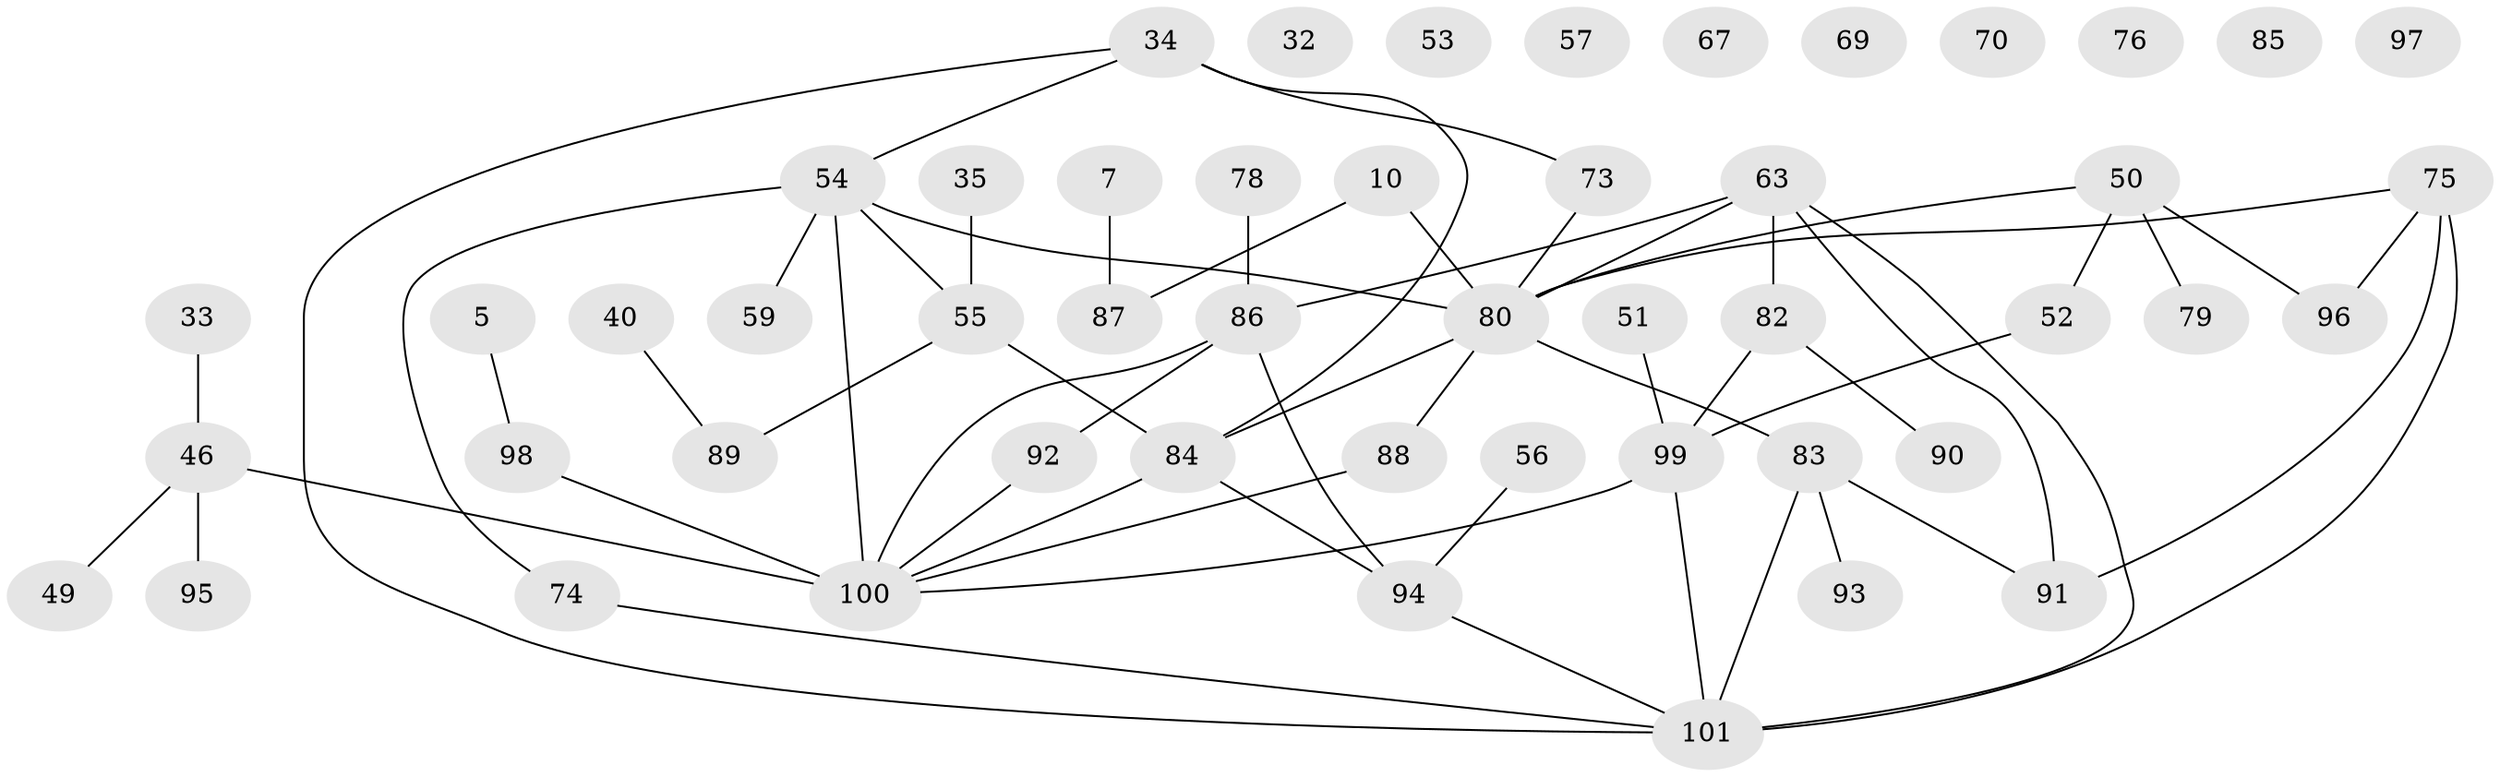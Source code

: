 // original degree distribution, {2: 0.26732673267326734, 1: 0.22772277227722773, 3: 0.21782178217821782, 4: 0.12871287128712872, 5: 0.039603960396039604, 0: 0.0891089108910891, 6: 0.009900990099009901, 8: 0.009900990099009901, 7: 0.009900990099009901}
// Generated by graph-tools (version 1.1) at 2025/40/03/09/25 04:40:34]
// undirected, 50 vertices, 59 edges
graph export_dot {
graph [start="1"]
  node [color=gray90,style=filled];
  5;
  7;
  10;
  32;
  33;
  34 [super="+21+16"];
  35;
  40;
  46 [super="+19"];
  49;
  50;
  51;
  52;
  53;
  54 [super="+9+41+27"];
  55 [super="+28+38"];
  56;
  57;
  59;
  63 [super="+24+47"];
  67;
  69;
  70;
  73;
  74 [super="+14+22"];
  75 [super="+60"];
  76;
  78;
  79;
  80 [super="+2+20+15+68"];
  82 [super="+65+43+71"];
  83 [super="+26+81+45"];
  84 [super="+66"];
  85;
  86 [super="+77"];
  87;
  88 [super="+13"];
  89;
  90;
  91 [super="+48+62"];
  92 [super="+44"];
  93;
  94;
  95;
  96;
  97;
  98 [super="+3"];
  99 [super="+42+58"];
  100 [super="+37+61"];
  101 [super="+31+72"];
  5 -- 98;
  7 -- 87;
  10 -- 87;
  10 -- 80;
  33 -- 46;
  34 -- 84;
  34 -- 54;
  34 -- 73;
  34 -- 101;
  35 -- 55;
  40 -- 89;
  46 -- 49;
  46 -- 95;
  46 -- 100 [weight=2];
  50 -- 52;
  50 -- 79;
  50 -- 96;
  50 -- 80;
  51 -- 99;
  52 -- 99;
  54 -- 59;
  54 -- 80 [weight=2];
  54 -- 74;
  54 -- 100 [weight=3];
  54 -- 55 [weight=2];
  55 -- 84;
  55 -- 89;
  56 -- 94;
  63 -- 82;
  63 -- 80 [weight=2];
  63 -- 101;
  63 -- 91;
  63 -- 86;
  73 -- 80;
  74 -- 101;
  75 -- 80;
  75 -- 91;
  75 -- 96;
  75 -- 101 [weight=2];
  78 -- 86;
  80 -- 88;
  80 -- 84 [weight=2];
  80 -- 83;
  82 -- 99;
  82 -- 90;
  83 -- 101;
  83 -- 93;
  83 -- 91;
  84 -- 94;
  84 -- 100;
  86 -- 100;
  86 -- 94;
  86 -- 92;
  88 -- 100;
  92 -- 100;
  94 -- 101;
  98 -- 100;
  99 -- 100;
  99 -- 101;
}
